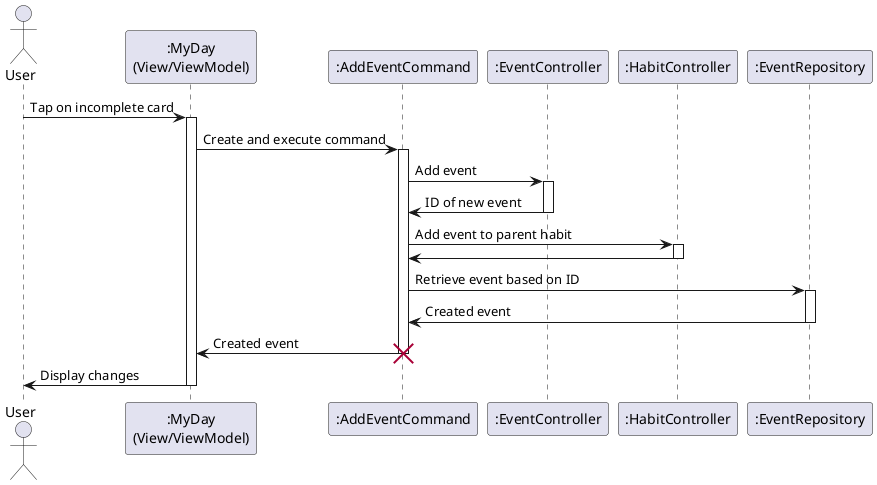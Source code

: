 @startuml

actor User

participant ":MyDay\n(View/ViewModel)" as MyDay

participant ":AddEventCommand" as AddEventCommand

participant ":EventController" as EventController
participant ":HabitController" as HabitController
participant ":EventRepository" as EventRepository

User -> MyDay : Tap on incomplete card
activate MyDay

MyDay -> AddEventCommand : Create and execute command
activate AddEventCommand

AddEventCommand -> EventController : Add event
activate EventController

EventController -> AddEventCommand : ID of new event
deactivate EventController

AddEventCommand -> HabitController : Add event to parent habit
activate HabitController

HabitController -> AddEventCommand
deactivate HabitController

AddEventCommand -> EventRepository : Retrieve event based on ID
activate EventRepository

EventRepository -> AddEventCommand : Created event
deactivate EventRepository

AddEventCommand -> MyDay : Created event
destroy AddEventCommand

MyDay -> User : Display changes
deactivate MyDay

@enduml